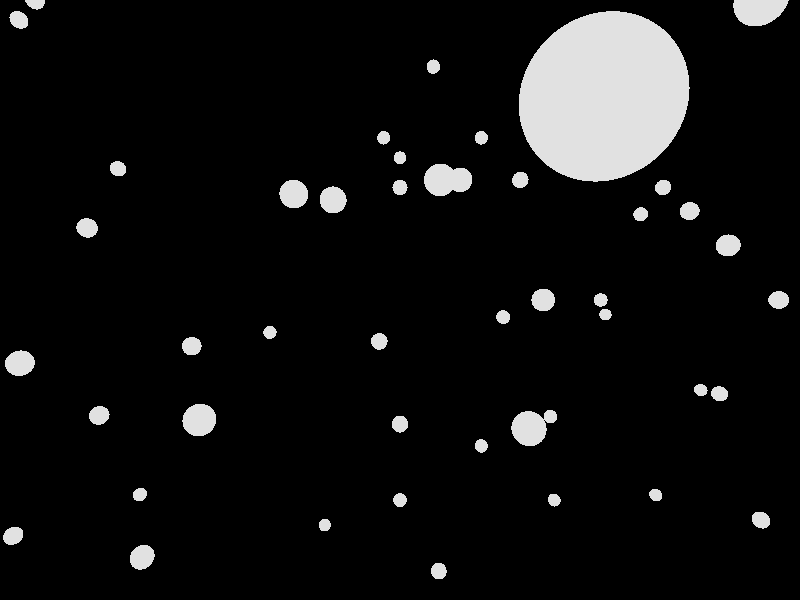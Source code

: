#include "colors.inc"
#include "textures.inc"
#include "glass.inc"
#include "metals.inc"
#include "woods.inc"

camera {
  location <0.000000, 0.000000, -20.000000>
  look_at <0.000000, 0.000000, 0.000000>
  up <0.000000, 1.000000, 0.000000>
}

sphere {
  <21, -19, 17>, 0.400000
  texture {
    pigment { Gray }
    finish {
      ambient 0.100000
      diffuse 0.600000
      specular 0.400000
      reflection 0.500000
      refraction 0.000000
    }
  }
}

sphere {
  <9, -5, -19>, 0.400000
  texture {
    pigment { Gray }
    finish {
      ambient 0.100000
      diffuse 0.600000
      specular 0.400000
      reflection 0.500000
      refraction 0.000000
    }
  }
}

sphere {
  <16, 13, 0>, 0.400000
  texture {
    pigment { Gray }
    finish {
      ambient 0.100000
      diffuse 0.600000
      specular 0.400000
      reflection 0.500000
      refraction 0.000000
    }
  }
}

sphere {
  <-16, -8, 3>, 0.400000
  texture {
    pigment { Gray }
    finish {
      ambient 0.100000
      diffuse 0.600000
      specular 0.400000
      reflection 0.500000
      refraction 0.000000
    }
  }
}

sphere {
  <-8, -2, 17>, 0.400000
  texture {
    pigment { Gray }
    finish {
      ambient 0.100000
      diffuse 0.600000
      specular 0.400000
      reflection 0.500000
      refraction 0.000000
    }
  }
}

sphere {
  <0, 15, -15>, 0.400000
  texture {
    pigment { Gray }
    finish {
      ambient 0.100000
      diffuse 0.600000
      specular 0.400000
      reflection 0.500000
      refraction 0.000000
    }
  }
}

sphere {
  <17, -13, 20>, 0.400000
  texture {
    pigment { Gray }
    finish {
      ambient 0.100000
      diffuse 0.600000
      specular 0.400000
      reflection 0.500000
      refraction 0.000000
    }
  }
}

sphere {
  <19, 0, -20>, 0.400000
  texture {
    pigment { Gray }
    finish {
      ambient 0.100000
      diffuse 0.600000
      specular 0.400000
      reflection 0.500000
      refraction 0.000000
    }
  }
}

sphere {
  <12, 2, 2>, 0.400000
  texture {
    pigment { Gray }
    finish {
      ambient 0.100000
      diffuse 0.600000
      specular 0.400000
      reflection 0.500000
      refraction 0.000000
    }
  }
}

sphere {
  <-14, -8, -7>, 0.400000
  texture {
    pigment { Gray }
    finish {
      ambient 0.100000
      diffuse 0.600000
      specular 0.400000
      reflection 0.500000
      refraction 0.000000
    }
  }
}

sphere {
  <2, -19, 4>, 0.400000
  texture {
    pigment { Gray }
    finish {
      ambient 0.100000
      diffuse 0.600000
      specular 0.400000
      reflection 0.500000
      refraction 0.000000
    }
  }
}

sphere {
  <-9, 20, 9>, 0.400000
  texture {
    pigment { Gray }
    finish {
      ambient 0.100000
      diffuse 0.600000
      specular 0.400000
      reflection 0.500000
      refraction 0.000000
    }
  }
}

sphere {
  <-2, 3, -2>, 0.400000
  texture {
    pigment { Gray }
    finish {
      ambient 0.100000
      diffuse 0.600000
      specular 0.400000
      reflection 0.500000
      refraction 0.000000
    }
  }
}

sphere {
  <-19, 14, 10>, 0.400000
  texture {
    pigment { Gray }
    finish {
      ambient 0.100000
      diffuse 0.600000
      specular 0.400000
      reflection 0.500000
      refraction 0.000000
    }
  }
}

sphere {
  <16, -19, -17>, 0.400000
  texture {
    pigment { Gray }
    finish {
      ambient 0.100000
      diffuse 0.600000
      specular 0.400000
      reflection 0.500000
      refraction 0.000000
    }
  }
}

sphere {
  <5, -17, -8>, 0.400000
  texture {
    pigment { Gray }
    finish {
      ambient 0.100000
      diffuse 0.600000
      specular 0.400000
      reflection 0.500000
      refraction 0.000000
    }
  }
}

sphere {
  <-8, 13, 0>, 0.400000
  texture {
    pigment { Gray }
    finish {
      ambient 0.100000
      diffuse 0.600000
      specular 0.400000
      reflection 0.500000
      refraction 0.000000
    }
  }
}

sphere {
  <13, 4, 7>, 0.400000
  texture {
    pigment { Gray }
    finish {
      ambient 0.100000
      diffuse 0.600000
      specular 0.400000
      reflection 0.500000
      refraction 0.000000
    }
  }
}

sphere {
  <2, -14, 11>, 0.400000
  texture {
    pigment { Gray }
    finish {
      ambient 0.100000
      diffuse 0.600000
      specular 0.400000
      reflection 0.500000
      refraction 0.000000
    }
  }
}

sphere {
  <17, -5, 12>, 0.400000
  texture {
    pigment { Gray }
    finish {
      ambient 0.100000
      diffuse 0.600000
      specular 0.400000
      reflection 0.500000
      refraction 0.000000
    }
  }
}

sphere {
  <-11, 2, -13>, 0.400000
  texture {
    pigment { Gray }
    finish {
      ambient 0.100000
      diffuse 0.600000
      specular 0.400000
      reflection 0.500000
      refraction 0.000000
    }
  }
}

sphere {
  <19, -13, 5>, 0.400000
  texture {
    pigment { Gray }
    finish {
      ambient 0.100000
      diffuse 0.600000
      specular 0.400000
      reflection 0.500000
      refraction 0.000000
    }
  }
}

sphere {
  <-3, -21, 15>, 0.400000
  texture {
    pigment { Gray }
    finish {
      ambient 0.100000
      diffuse 0.600000
      specular 0.400000
      reflection 0.500000
      refraction 0.000000
    }
  }
}

sphere {
  <18, -17, -14>, 0.400000
  texture {
    pigment { Gray }
    finish {
      ambient 0.100000
      diffuse 0.600000
      specular 0.400000
      reflection 0.500000
      refraction 0.000000
    }
  }
}

sphere {
  <-1, 14, -9>, 0.400000
  texture {
    pigment { Gray }
    finish {
      ambient 0.100000
      diffuse 0.600000
      specular 0.400000
      reflection 0.500000
      refraction 0.000000
    }
  }
}

sphere {
  <1, 1, -17>, 0.400000
  texture {
    pigment { Gray }
    finish {
      ambient 0.100000
      diffuse 0.600000
      specular 0.400000
      reflection 0.500000
      refraction 0.000000
    }
  }
}

sphere {
  <20, -6, 20>, 0.400000
  texture {
    pigment { Gray }
    finish {
      ambient 0.100000
      diffuse 0.600000
      specular 0.400000
      reflection 0.500000
      refraction 0.000000
    }
  }
}

sphere {
  <5, 18, 10>, 0.400000
  texture {
    pigment { Gray }
    finish {
      ambient 0.100000
      diffuse 0.600000
      specular 0.400000
      reflection 0.500000
      refraction 0.000000
    }
  }
}

sphere {
  <1, 3, -5>, 0.400000
  texture {
    pigment { Gray }
    finish {
      ambient 0.100000
      diffuse 0.600000
      specular 0.400000
      reflection 0.500000
      refraction 0.000000
    }
  }
}

sphere {
  <-20, 20, -17>, 0.400000
  texture {
    pigment { Gray }
    finish {
      ambient 0.100000
      diffuse 0.600000
      specular 0.400000
      reflection 0.500000
      refraction 0.000000
    }
  }
}

sphere {
  <-9, -6, -10>, 0.400000
  texture {
    pigment { Gray }
    finish {
      ambient 0.100000
      diffuse 0.600000
      specular 0.400000
      reflection 0.500000
      refraction 0.000000
    }
  }
}

sphere {
  <-10, 21, 16>, 0.400000
  texture {
    pigment { Gray }
    finish {
      ambient 0.100000
      diffuse 0.600000
      specular 0.400000
      reflection 0.500000
      refraction 0.000000
    }
  }
}

sphere {
  <-3, 3, -3>, 0.400000
  texture {
    pigment { Gray }
    finish {
      ambient 0.100000
      diffuse 0.600000
      specular 0.400000
      reflection 0.500000
      refraction 0.000000
    }
  }
}

sphere {
  <-3, -16, -7>, 0.400000
  texture {
    pigment { Gray }
    finish {
      ambient 0.100000
      diffuse 0.600000
      specular 0.400000
      reflection 0.500000
      refraction 0.000000
    }
  }
}

sphere {
  <10, -13, 19>, 0.400000
  texture {
    pigment { Gray }
    finish {
      ambient 0.100000
      diffuse 0.600000
      specular 0.400000
      reflection 0.500000
      refraction 0.000000
    }
  }
}

sphere {
  <18, 15, 5>, 0.400000
  texture {
    pigment { Gray }
    finish {
      ambient 0.100000
      diffuse 0.600000
      specular 0.400000
      reflection 0.500000
      refraction 0.000000
    }
  }
}

sphere {
  <14, 17, 6>, 0.400000
  texture {
    pigment { Gray }
    finish {
      ambient 0.100000
      diffuse 0.600000
      specular 0.400000
      reflection 0.500000
      refraction 0.000000
    }
  }
}

sphere {
  <-19, 0, 7>, 0.400000
  texture {
    pigment { Gray }
    finish {
      ambient 0.100000
      diffuse 0.600000
      specular 0.400000
      reflection 0.500000
      refraction 0.000000
    }
  }
}

sphere {
  <-17, 17, 3>, 0.400000
  texture {
    pigment { Gray }
    finish {
      ambient 0.100000
      diffuse 0.600000
      specular 0.400000
      reflection 0.500000
      refraction 0.000000
    }
  }
}

sphere {
  <0, -12, 16>, 0.400000
  texture {
    pigment { Gray }
    finish {
      ambient 0.100000
      diffuse 0.600000
      specular 0.400000
      reflection 0.500000
      refraction 0.000000
    }
  }
}

sphere {
  <16, 17, -5>, 0.400000
  texture {
    pigment { Gray }
    finish {
      ambient 0.100000
      diffuse 0.600000
      specular 0.400000
      reflection 0.500000
      refraction 0.000000
    }
  }
}

sphere {
  <2, 4, 0>, 0.400000
  texture {
    pigment { Gray }
    finish {
      ambient 0.100000
      diffuse 0.600000
      specular 0.400000
      reflection 0.500000
      refraction 0.000000
    }
  }
}

sphere {
  <9, -16, -16>, 0.400000
  texture {
    pigment { Gray }
    finish {
      ambient 0.100000
      diffuse 0.600000
      specular 0.400000
      reflection 0.500000
      refraction 0.000000
    }
  }
}

sphere {
  <-19, -7, -11>, 0.400000
  texture {
    pigment { Gray }
    finish {
      ambient 0.100000
      diffuse 0.600000
      specular 0.400000
      reflection 0.500000
      refraction 0.000000
    }
  }
}

sphere {
  <-14, 20, 10>, 0.400000
  texture {
    pigment { Gray }
    finish {
      ambient 0.100000
      diffuse 0.600000
      specular 0.400000
      reflection 0.500000
      refraction 0.000000
    }
  }
}

sphere {
  <16, -19, -17>, 0.400000
  texture {
    pigment { Gray }
    finish {
      ambient 0.100000
      diffuse 0.600000
      specular 0.400000
      reflection 0.500000
      refraction 0.000000
    }
  }
}

sphere {
  <6, 6, 10>, 0.400000
  texture {
    pigment { Gray }
    finish {
      ambient 0.100000
      diffuse 0.600000
      specular 0.400000
      reflection 0.500000
      refraction 0.000000
    }
  }
}

sphere {
  <12, -10, -17>, 0.400000
  texture {
    pigment { Gray }
    finish {
      ambient 0.100000
      diffuse 0.600000
      specular 0.400000
      reflection 0.500000
      refraction 0.000000
    }
  }
}

sphere {
  <12, 0, -9>, 0.400000
  texture {
    pigment { Gray }
    finish {
      ambient 0.100000
      diffuse 0.600000
      specular 0.400000
      reflection 0.500000
      refraction 0.000000
    }
  }
}

sphere {
  <-13, 4, -7>, 0.400000
  texture {
    pigment { Gray }
    finish {
      ambient 0.100000
      diffuse 0.600000
      specular 0.400000
      reflection 0.500000
      refraction 0.000000
    }
  }
}

sphere {
  <17, -14, 4>, 0.400000
  texture {
    pigment { Gray }
    finish {
      ambient 0.100000
      diffuse 0.600000
      specular 0.400000
      reflection 0.500000
      refraction 0.000000
    }
  }
}

sphere {
  <-13, 0, -7>, 0.400000
  texture {
    pigment { Gray }
    finish {
      ambient 0.100000
      diffuse 0.600000
      specular 0.400000
      reflection 0.500000
      refraction 0.000000
    }
  }
}

sphere {
  <-17, 14, 8>, 0.400000
  texture {
    pigment { Gray }
    finish {
      ambient 0.100000
      diffuse 0.600000
      specular 0.400000
      reflection 0.500000
      refraction 0.000000
    }
  }
}

sphere {
  <-13, 8, -10>, 0.400000
  texture {
    pigment { Gray }
    finish {
      ambient 0.100000
      diffuse 0.600000
      specular 0.400000
      reflection 0.500000
      refraction 0.000000
    }
  }
}

sphere {
  <-5, 21, -18>, 0.400000
  texture {
    pigment { Gray }
    finish {
      ambient 0.100000
      diffuse 0.600000
      specular 0.400000
      reflection 0.500000
      refraction 0.000000
    }
  }
}

sphere {
  <0, -10, -2>, 0.400000
  texture {
    pigment { Gray }
    finish {
      ambient 0.100000
      diffuse 0.600000
      specular 0.400000
      reflection 0.500000
      refraction 0.000000
    }
  }
}

sphere {
  <14, 6, 12>, 0.400000
  texture {
    pigment { Gray }
    finish {
      ambient 0.100000
      diffuse 0.600000
      specular 0.400000
      reflection 0.500000
      refraction 0.000000
    }
  }
}

sphere {
  <18, -9, 5>, 0.400000
  texture {
    pigment { Gray }
    finish {
      ambient 0.100000
      diffuse 0.600000
      specular 0.400000
      reflection 0.500000
      refraction 0.000000
    }
  }
}

sphere {
  <-21, -16, 3>, 0.400000
  texture {
    pigment { Gray }
    finish {
      ambient 0.100000
      diffuse 0.600000
      specular 0.400000
      reflection 0.500000
      refraction 0.000000
    }
  }
}

sphere {
  <17, 0, 7>, 0.400000
  texture {
    pigment { Gray }
    finish {
      ambient 0.100000
      diffuse 0.600000
      specular 0.400000
      reflection 0.500000
      refraction 0.000000
    }
  }
}

sphere {
  <13, 14, -21>, 0.400000
  texture {
    pigment { Gray }
    finish {
      ambient 0.100000
      diffuse 0.600000
      specular 0.400000
      reflection 0.500000
      refraction 0.000000
    }
  }
}

sphere {
  <-12, -2, -1>, 0.400000
  texture {
    pigment { Gray }
    finish {
      ambient 0.100000
      diffuse 0.600000
      specular 0.400000
      reflection 0.500000
      refraction 0.000000
    }
  }
}

sphere {
  <-12, 15, -7>, 0.400000
  texture {
    pigment { Gray }
    finish {
      ambient 0.100000
      diffuse 0.600000
      specular 0.400000
      reflection 0.500000
      refraction 0.000000
    }
  }
}

sphere {
  <14, 5, 15>, 0.400000
  texture {
    pigment { Gray }
    finish {
      ambient 0.100000
      diffuse 0.600000
      specular 0.400000
      reflection 0.500000
      refraction 0.000000
    }
  }
}

sphere {
  <-13, 12, -18>, 0.400000
  texture {
    pigment { Gray }
    finish {
      ambient 0.100000
      diffuse 0.600000
      specular 0.400000
      reflection 0.500000
      refraction 0.000000
    }
  }
}

sphere {
  <-19, -11, 4>, 0.400000
  texture {
    pigment { Gray }
    finish {
      ambient 0.100000
      diffuse 0.600000
      specular 0.400000
      reflection 0.500000
      refraction 0.000000
    }
  }
}

sphere {
  <-10, -6, -6>, 0.400000
  texture {
    pigment { Gray }
    finish {
      ambient 0.100000
      diffuse 0.600000
      specular 0.400000
      reflection 0.500000
      refraction 0.000000
    }
  }
}

sphere {
  <19, 13, -12>, 0.400000
  texture {
    pigment { Gray }
    finish {
      ambient 0.100000
      diffuse 0.600000
      specular 0.400000
      reflection 0.500000
      refraction 0.000000
    }
  }
}

sphere {
  <5, -9, 17>, 0.400000
  texture {
    pigment { Gray }
    finish {
      ambient 0.100000
      diffuse 0.600000
      specular 0.400000
      reflection 0.500000
      refraction 0.000000
    }
  }
}

sphere {
  <0, -6, 9>, 0.400000
  texture {
    pigment { Gray }
    finish {
      ambient 0.100000
      diffuse 0.600000
      specular 0.400000
      reflection 0.500000
      refraction 0.000000
    }
  }
}

sphere {
  <-5, -15, 20>, 0.400000
  texture {
    pigment { Gray }
    finish {
      ambient 0.100000
      diffuse 0.600000
      specular 0.400000
      reflection 0.500000
      refraction 0.000000
    }
  }
}

sphere {
  <5, 10, 17>, 0.400000
  texture {
    pigment { Gray }
    finish {
      ambient 0.100000
      diffuse 0.600000
      specular 0.400000
      reflection 0.500000
      refraction 0.000000
    }
  }
}

sphere {
  <-9, -2, 6>, 0.400000
  texture {
    pigment { Gray }
    finish {
      ambient 0.100000
      diffuse 0.600000
      specular 0.400000
      reflection 0.500000
      refraction 0.000000
    }
  }
}

sphere {
  <18, -5, -14>, 0.400000
  texture {
    pigment { Gray }
    finish {
      ambient 0.100000
      diffuse 0.600000
      specular 0.400000
      reflection 0.500000
      refraction 0.000000
    }
  }
}

sphere {
  <-17, 6, -16>, 0.400000
  texture {
    pigment { Gray }
    finish {
      ambient 0.100000
      diffuse 0.600000
      specular 0.400000
      reflection 0.500000
      refraction 0.000000
    }
  }
}

sphere {
  <0, -7, -18>, 0.400000
  texture {
    pigment { Gray }
    finish {
      ambient 0.100000
      diffuse 0.600000
      specular 0.400000
      reflection 0.500000
      refraction 0.000000
    }
  }
}

sphere {
  <2, 14, 16>, 0.400000
  texture {
    pigment { Gray }
    finish {
      ambient 0.100000
      diffuse 0.600000
      specular 0.400000
      reflection 0.500000
      refraction 0.000000
    }
  }
}

sphere {
  <-20, 16, -9>, 0.400000
  texture {
    pigment { Gray }
    finish {
      ambient 0.100000
      diffuse 0.600000
      specular 0.400000
      reflection 0.500000
      refraction 0.000000
    }
  }
}

sphere {
  <2, -14, 11>, 0.400000
  texture {
    pigment { Gray }
    finish {
      ambient 0.100000
      diffuse 0.600000
      specular 0.400000
      reflection 0.500000
      refraction 0.000000
    }
  }
}

sphere {
  <-9, -9, 1>, 0.400000
  texture {
    pigment { Gray }
    finish {
      ambient 0.100000
      diffuse 0.600000
      specular 0.400000
      reflection 0.500000
      refraction 0.000000
    }
  }
}

sphere {
  <-17, -14, 1>, 0.400000
  texture {
    pigment { Gray }
    finish {
      ambient 0.100000
      diffuse 0.600000
      specular 0.400000
      reflection 0.500000
      refraction 0.000000
    }
  }
}

sphere {
  <-13, 3, 5>, 0.400000
  texture {
    pigment { Gray }
    finish {
      ambient 0.100000
      diffuse 0.600000
      specular 0.400000
      reflection 0.500000
      refraction 0.000000
    }
  }
}

sphere {
  <0, 4, -18>, 0.400000
  texture {
    pigment { Gray }
    finish {
      ambient 0.100000
      diffuse 0.600000
      specular 0.400000
      reflection 0.500000
      refraction 0.000000
    }
  }
}

sphere {
  <-14, 10, -14>, 0.400000
  texture {
    pigment { Gray }
    finish {
      ambient 0.100000
      diffuse 0.600000
      specular 0.400000
      reflection 0.500000
      refraction 0.000000
    }
  }
}

sphere {
  <21, 0, 10>, 0.400000
  texture {
    pigment { Gray }
    finish {
      ambient 0.100000
      diffuse 0.600000
      specular 0.400000
      reflection 0.500000
      refraction 0.000000
    }
  }
}

sphere {
  <-18, 19, -18>, 0.400000
  texture {
    pigment { Gray }
    finish {
      ambient 0.100000
      diffuse 0.600000
      specular 0.400000
      reflection 0.500000
      refraction 0.000000
    }
  }
}

sphere {
  <17, 11, 21>, 0.400000
  texture {
    pigment { Gray }
    finish {
      ambient 0.100000
      diffuse 0.600000
      specular 0.400000
      reflection 0.500000
      refraction 0.000000
    }
  }
}

sphere {
  <0, 6, 12>, 0.400000
  texture {
    pigment { Gray }
    finish {
      ambient 0.100000
      diffuse 0.600000
      specular 0.400000
      reflection 0.500000
      refraction 0.000000
    }
  }
}

sphere {
  <6, -1, 15>, 0.400000
  texture {
    pigment { Gray }
    finish {
      ambient 0.100000
      diffuse 0.600000
      specular 0.400000
      reflection 0.500000
      refraction 0.000000
    }
  }
}

sphere {
  <9, -7, 16>, 0.400000
  texture {
    pigment { Gray }
    finish {
      ambient 0.100000
      diffuse 0.600000
      specular 0.400000
      reflection 0.500000
      refraction 0.000000
    }
  }
}

sphere {
  <-1, 10, 17>, 0.400000
  texture {
    pigment { Gray }
    finish {
      ambient 0.100000
      diffuse 0.600000
      specular 0.400000
      reflection 0.500000
      refraction 0.000000
    }
  }
}

sphere {
  <5, -7, -19>, 0.400000
  texture {
    pigment { Gray }
    finish {
      ambient 0.100000
      diffuse 0.600000
      specular 0.400000
      reflection 0.500000
      refraction 0.000000
    }
  }
}

sphere {
  <-15, 7, 12>, 0.400000
  texture {
    pigment { Gray }
    finish {
      ambient 0.100000
      diffuse 0.600000
      specular 0.400000
      reflection 0.500000
      refraction 0.000000
    }
  }
}

sphere {
  <14, -1, 21>, 0.400000
  texture {
    pigment { Gray }
    finish {
      ambient 0.100000
      diffuse 0.600000
      specular 0.400000
      reflection 0.500000
      refraction 0.000000
    }
  }
}

sphere {
  <0, 9, 18>, 0.400000
  texture {
    pigment { Gray }
    finish {
      ambient 0.100000
      diffuse 0.600000
      specular 0.400000
      reflection 0.500000
      refraction 0.000000
    }
  }
}

sphere {
  <11, -16, -13>, 0.400000
  texture {
    pigment { Gray }
    finish {
      ambient 0.100000
      diffuse 0.600000
      specular 0.400000
      reflection 0.500000
      refraction 0.000000
    }
  }
}

sphere {
  <-1, -12, -18>, 0.400000
  texture {
    pigment { Gray }
    finish {
      ambient 0.100000
      diffuse 0.600000
      specular 0.400000
      reflection 0.500000
      refraction 0.000000
    }
  }
}

sphere {
  <1, -1, -21>, 0.400000
  texture {
    pigment { Gray }
    finish {
      ambient 0.100000
      diffuse 0.600000
      specular 0.400000
      reflection 0.500000
      refraction 0.000000
    }
  }
}

sphere {
  <-6, -15, 0>, 0.400000
  texture {
    pigment { Gray }
    finish {
      ambient 0.100000
      diffuse 0.600000
      specular 0.400000
      reflection 0.500000
      refraction 0.000000
    }
  }
}

sphere {
  <-18, 18, 12>, 0.400000
  texture {
    pigment { Gray }
    finish {
      ambient 0.100000
      diffuse 0.600000
      specular 0.400000
      reflection 0.500000
      refraction 0.000000
    }
  }
}

sphere {
  <-4, 0, -19>, 0.400000
  texture {
    pigment { Gray }
    finish {
      ambient 0.100000
      diffuse 0.600000
      specular 0.400000
      reflection 0.500000
      refraction 0.000000
    }
  }
}

sphere {
  <-16, -13, -17>, 0.400000
  texture {
    pigment { Gray }
    finish {
      ambient 0.100000
      diffuse 0.600000
      specular 0.400000
      reflection 0.500000
      refraction 0.000000
    }
  }
}

sphere {
  <-18, -11, 8>, 0.400000
  texture {
    pigment { Gray }
    finish {
      ambient 0.100000
      diffuse 0.600000
      specular 0.400000
      reflection 0.500000
      refraction 0.000000
    }
  }
}

sphere {
  <-4, -19, -19>, 0.400000
  texture {
    pigment { Gray }
    finish {
      ambient 0.100000
      diffuse 0.600000
      specular 0.400000
      reflection 0.500000
      refraction 0.000000
    }
  }
}

sphere {
  <-5, -17, 0>, 0.400000
  texture {
    pigment { Gray }
    finish {
      ambient 0.100000
      diffuse 0.600000
      specular 0.400000
      reflection 0.500000
      refraction 0.000000
    }
  }
}

sphere {
  <-2, 14, 1>, 0.400000
  texture {
    pigment { Gray }
    finish {
      ambient 0.100000
      diffuse 0.600000
      specular 0.400000
      reflection 0.500000
      refraction 0.000000
    }
  }
}

sphere {
  <6, 5, -10>, 0.400000
  texture {
    pigment { Gray }
    finish {
      ambient 0.100000
      diffuse 0.600000
      specular 0.400000
      reflection 0.500000
      refraction 0.000000
    }
  }
}

sphere {
  <12, 0, 16>, 0.400000
  texture {
    pigment { Gray }
    finish {
      ambient 0.100000
      diffuse 0.600000
      specular 0.400000
      reflection 0.500000
      refraction 0.000000
    }
  }
}

sphere {
  <-3, -19, -6>, 0.400000
  texture {
    pigment { Gray }
    finish {
      ambient 0.100000
      diffuse 0.600000
      specular 0.400000
      reflection 0.500000
      refraction 0.000000
    }
  }
}

sphere {
  <10, -2, -9>, 0.400000
  texture {
    pigment { Gray }
    finish {
      ambient 0.100000
      diffuse 0.600000
      specular 0.400000
      reflection 0.500000
      refraction 0.000000
    }
  }
}

sphere {
  <-1, -2, 9>, 0.400000
  texture {
    pigment { Gray }
    finish {
      ambient 0.100000
      diffuse 0.600000
      specular 0.400000
      reflection 0.500000
      refraction 0.000000
    }
  }
}

sphere {
  <3, -3, -6>, 0.400000
  texture {
    pigment { Gray }
    finish {
      ambient 0.100000
      diffuse 0.600000
      specular 0.400000
      reflection 0.500000
      refraction 0.000000
    }
  }
}

sphere {
  <-4, -19, -12>, 0.400000
  texture {
    pigment { Gray }
    finish {
      ambient 0.100000
      diffuse 0.600000
      specular 0.400000
      reflection 0.500000
      refraction 0.000000
    }
  }
}

sphere {
  <5, 0, 1>, 0.400000
  texture {
    pigment { Gray }
    finish {
      ambient 0.100000
      diffuse 0.600000
      specular 0.400000
      reflection 0.500000
      refraction 0.000000
    }
  }
}

sphere {
  <-5, 7, -13>, 0.400000
  texture {
    pigment { Gray }
    finish {
      ambient 0.100000
      diffuse 0.600000
      specular 0.400000
      reflection 0.500000
      refraction 0.000000
    }
  }
}

sphere {
  <-16, -12, 17>, 0.400000
  texture {
    pigment { Gray }
    finish {
      ambient 0.100000
      diffuse 0.600000
      specular 0.400000
      reflection 0.500000
      refraction 0.000000
    }
  }
}

sphere {
  <14, -12, 0>, 0.400000
  texture {
    pigment { Gray }
    finish {
      ambient 0.100000
      diffuse 0.600000
      specular 0.400000
      reflection 0.500000
      refraction 0.000000
    }
  }
}

sphere {
  <-13, -5, 6>, 0.400000
  texture {
    pigment { Gray }
    finish {
      ambient 0.100000
      diffuse 0.600000
      specular 0.400000
      reflection 0.500000
      refraction 0.000000
    }
  }
}

sphere {
  <18, -11, 10>, 0.400000
  texture {
    pigment { Gray }
    finish {
      ambient 0.100000
      diffuse 0.600000
      specular 0.400000
      reflection 0.500000
      refraction 0.000000
    }
  }
}

sphere {
  <-13, -19, 8>, 0.400000
  texture {
    pigment { Gray }
    finish {
      ambient 0.100000
      diffuse 0.600000
      specular 0.400000
      reflection 0.500000
      refraction 0.000000
    }
  }
}

sphere {
  <4, -19, 8>, 0.400000
  texture {
    pigment { Gray }
    finish {
      ambient 0.100000
      diffuse 0.600000
      specular 0.400000
      reflection 0.500000
      refraction 0.000000
    }
  }
}

sphere {
  <-3, 6, -9>, 0.400000
  texture {
    pigment { Gray }
    finish {
      ambient 0.100000
      diffuse 0.600000
      specular 0.400000
      reflection 0.500000
      refraction 0.000000
    }
  }
}

sphere {
  <-5, -3, -5>, 0.400000
  texture {
    pigment { Gray }
    finish {
      ambient 0.100000
      diffuse 0.600000
      specular 0.400000
      reflection 0.500000
      refraction 0.000000
    }
  }
}

sphere {
  <4, 7, -21>, 0.400000
  texture {
    pigment { Gray }
    finish {
      ambient 0.100000
      diffuse 0.600000
      specular 0.400000
      reflection 0.500000
      refraction 0.000000
    }
  }
}

sphere {
  <-14, -7, -4>, 0.400000
  texture {
    pigment { Gray }
    finish {
      ambient 0.100000
      diffuse 0.600000
      specular 0.400000
      reflection 0.500000
      refraction 0.000000
    }
  }
}

